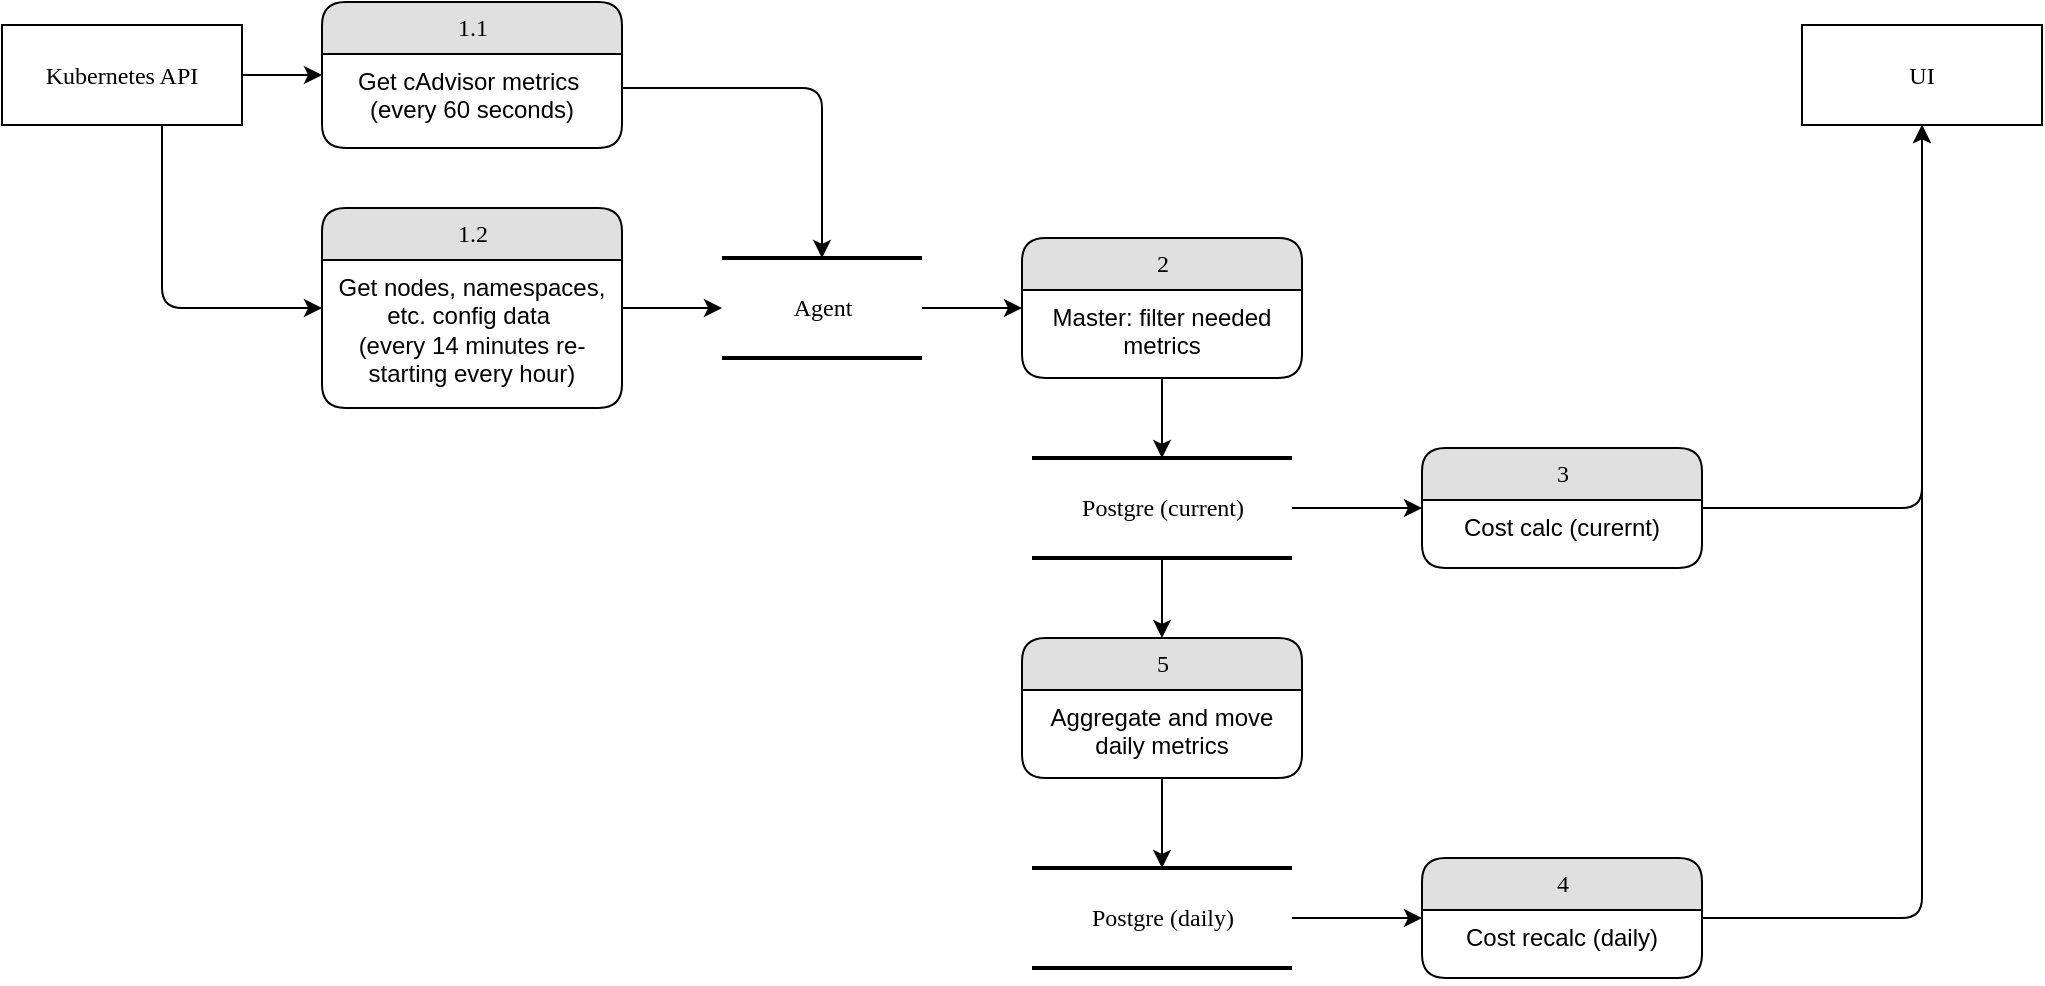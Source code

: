 <mxfile version="24.8.4">
  <diagram name="Page-1" id="52a04d89-c75d-2922-d76d-85b35f80e030">
    <mxGraphModel dx="1094" dy="418" grid="1" gridSize="10" guides="1" tooltips="1" connect="1" arrows="1" fold="1" page="1" pageScale="1" pageWidth="1100" pageHeight="850" background="none" math="0" shadow="0">
      <root>
        <mxCell id="0" />
        <mxCell id="1" parent="0" />
        <mxCell id="WATh1vmBdLiEkiLsjaOU-11" style="edgeStyle=orthogonalEdgeStyle;shape=connector;curved=0;rounded=1;orthogonalLoop=1;jettySize=auto;html=1;strokeColor=default;align=center;verticalAlign=middle;fontFamily=Helvetica;fontSize=11;fontColor=default;labelBackgroundColor=default;endArrow=classic;" edge="1" parent="1" source="21ea969265ad0168-30" target="WATh1vmBdLiEkiLsjaOU-6">
          <mxGeometry relative="1" as="geometry" />
        </mxCell>
        <mxCell id="21ea969265ad0168-30" value="Agent" style="html=1;rounded=0;shadow=0;comic=0;labelBackgroundColor=none;strokeWidth=2;fontFamily=Verdana;fontSize=12;align=center;shape=mxgraph.ios7ui.horLines;" parent="1" vertex="1">
          <mxGeometry x="400" y="165" width="100" height="50" as="geometry" />
        </mxCell>
        <mxCell id="WATh1vmBdLiEkiLsjaOU-3" style="edgeStyle=orthogonalEdgeStyle;rounded=0;orthogonalLoop=1;jettySize=auto;html=1;" edge="1" parent="1" source="17472293e6e8944d-30" target="1fdf3b25b50cf41e-1">
          <mxGeometry relative="1" as="geometry" />
        </mxCell>
        <mxCell id="WATh1vmBdLiEkiLsjaOU-18" style="edgeStyle=orthogonalEdgeStyle;shape=connector;curved=0;rounded=1;orthogonalLoop=1;jettySize=auto;html=1;strokeColor=default;align=center;verticalAlign=middle;fontFamily=Helvetica;fontSize=11;fontColor=default;labelBackgroundColor=default;endArrow=classic;" edge="1" parent="1" source="17472293e6e8944d-30" target="OrW9qpx-sJE816tUreJa-4">
          <mxGeometry relative="1" as="geometry">
            <Array as="points">
              <mxPoint x="120" y="190" />
            </Array>
          </mxGeometry>
        </mxCell>
        <mxCell id="17472293e6e8944d-30" value="Kubernetes API" style="whiteSpace=wrap;html=1;rounded=0;shadow=0;comic=0;labelBackgroundColor=none;strokeWidth=1;fontFamily=Verdana;fontSize=12;align=center;" parent="1" vertex="1">
          <mxGeometry x="40" y="48.5" width="120" height="50" as="geometry" />
        </mxCell>
        <mxCell id="1fdf3b25b50cf41e-1" value="1.1" style="swimlane;html=1;fontStyle=0;childLayout=stackLayout;horizontal=1;startSize=26;fillColor=#e0e0e0;horizontalStack=0;resizeParent=1;resizeLast=0;collapsible=1;marginBottom=0;swimlaneFillColor=#ffffff;align=center;rounded=1;shadow=0;comic=0;labelBackgroundColor=none;strokeWidth=1;fontFamily=Verdana;fontSize=12" parent="1" vertex="1">
          <mxGeometry x="200" y="37" width="150" height="73" as="geometry">
            <mxRectangle x="240" y="37" width="60" height="30" as="alternateBounds" />
          </mxGeometry>
        </mxCell>
        <mxCell id="1fdf3b25b50cf41e-2" value="Get cAdvisor metrics&amp;nbsp;&lt;div&gt;(every 60 seconds)&lt;/div&gt;" style="text;html=1;strokeColor=none;fillColor=none;spacingLeft=4;spacingRight=4;whiteSpace=wrap;overflow=hidden;rotatable=0;points=[[0,0.5],[1,0.5]];portConstraint=eastwest;align=center;" parent="1fdf3b25b50cf41e-1" vertex="1">
          <mxGeometry y="26" width="150" height="34" as="geometry" />
        </mxCell>
        <mxCell id="OrW9qpx-sJE816tUreJa-26" style="edgeStyle=orthogonalEdgeStyle;rounded=0;orthogonalLoop=1;jettySize=auto;html=1;" parent="1" source="OrW9qpx-sJE816tUreJa-4" target="21ea969265ad0168-30" edge="1">
          <mxGeometry relative="1" as="geometry" />
        </mxCell>
        <mxCell id="OrW9qpx-sJE816tUreJa-4" value="1.2" style="swimlane;html=1;fontStyle=0;childLayout=stackLayout;horizontal=1;startSize=26;fillColor=#e0e0e0;horizontalStack=0;resizeParent=1;resizeLast=0;collapsible=1;marginBottom=0;swimlaneFillColor=#ffffff;align=center;rounded=1;shadow=0;comic=0;labelBackgroundColor=none;strokeWidth=1;fontFamily=Verdana;fontSize=12" parent="1" vertex="1">
          <mxGeometry x="200" y="140" width="150" height="100" as="geometry" />
        </mxCell>
        <mxCell id="OrW9qpx-sJE816tUreJa-5" value="Get nodes, namespaces, etc. config data&amp;nbsp;&lt;div&gt;(every 14 minutes re-starting every hour)&lt;/div&gt;" style="text;html=1;strokeColor=none;fillColor=none;spacingLeft=4;spacingRight=4;whiteSpace=wrap;overflow=hidden;rotatable=0;points=[[0,0.5],[1,0.5]];portConstraint=eastwest;align=center;" parent="OrW9qpx-sJE816tUreJa-4" vertex="1">
          <mxGeometry y="26" width="150" height="74" as="geometry" />
        </mxCell>
        <mxCell id="OrW9qpx-sJE816tUreJa-9" style="edgeStyle=orthogonalEdgeStyle;rounded=1;orthogonalLoop=1;jettySize=auto;html=1;curved=0;exitX=1;exitY=0.5;exitDx=0;exitDy=0;" parent="1" source="1fdf3b25b50cf41e-2" target="21ea969265ad0168-30" edge="1">
          <mxGeometry relative="1" as="geometry">
            <mxPoint x="390" y="203" as="sourcePoint" />
            <mxPoint x="500" y="140" as="targetPoint" />
            <Array as="points">
              <mxPoint x="450" y="80" />
            </Array>
          </mxGeometry>
        </mxCell>
        <mxCell id="WATh1vmBdLiEkiLsjaOU-14" style="edgeStyle=orthogonalEdgeStyle;shape=connector;curved=0;rounded=1;orthogonalLoop=1;jettySize=auto;html=1;strokeColor=default;align=center;verticalAlign=middle;fontFamily=Helvetica;fontSize=11;fontColor=default;labelBackgroundColor=default;endArrow=classic;" edge="1" parent="1" source="OrW9qpx-sJE816tUreJa-10" target="OrW9qpx-sJE816tUreJa-12">
          <mxGeometry relative="1" as="geometry" />
        </mxCell>
        <mxCell id="WATh1vmBdLiEkiLsjaOU-16" style="edgeStyle=orthogonalEdgeStyle;shape=connector;curved=0;rounded=1;orthogonalLoop=1;jettySize=auto;html=1;strokeColor=default;align=center;verticalAlign=middle;fontFamily=Helvetica;fontSize=11;fontColor=default;labelBackgroundColor=default;endArrow=classic;" edge="1" parent="1" source="OrW9qpx-sJE816tUreJa-10" target="WATh1vmBdLiEkiLsjaOU-12">
          <mxGeometry relative="1" as="geometry" />
        </mxCell>
        <mxCell id="OrW9qpx-sJE816tUreJa-10" value="Postgre (current)" style="html=1;rounded=0;shadow=0;comic=0;labelBackgroundColor=none;strokeWidth=2;fontFamily=Verdana;fontSize=12;align=center;shape=mxgraph.ios7ui.horLines;" parent="1" vertex="1">
          <mxGeometry x="555" y="265" width="130" height="50" as="geometry" />
        </mxCell>
        <mxCell id="OrW9qpx-sJE816tUreJa-11" value="Postgre (daily)" style="html=1;rounded=0;shadow=0;comic=0;labelBackgroundColor=none;strokeWidth=2;fontFamily=Verdana;fontSize=12;align=center;shape=mxgraph.ios7ui.horLines;" parent="1" vertex="1">
          <mxGeometry x="555" y="470" width="130" height="50" as="geometry" />
        </mxCell>
        <mxCell id="WATh1vmBdLiEkiLsjaOU-4" style="edgeStyle=orthogonalEdgeStyle;shape=connector;curved=0;rounded=1;orthogonalLoop=1;jettySize=auto;html=1;strokeColor=default;align=center;verticalAlign=middle;fontFamily=Helvetica;fontSize=11;fontColor=default;labelBackgroundColor=default;endArrow=classic;" edge="1" parent="1" source="OrW9qpx-sJE816tUreJa-12" target="OrW9qpx-sJE816tUreJa-16">
          <mxGeometry relative="1" as="geometry" />
        </mxCell>
        <mxCell id="OrW9qpx-sJE816tUreJa-12" value="3" style="swimlane;html=1;fontStyle=0;childLayout=stackLayout;horizontal=1;startSize=26;fillColor=#e0e0e0;horizontalStack=0;resizeParent=1;resizeLast=0;collapsible=1;marginBottom=0;swimlaneFillColor=#ffffff;align=center;rounded=1;shadow=0;comic=0;labelBackgroundColor=none;strokeWidth=1;fontFamily=Verdana;fontSize=12" parent="1" vertex="1">
          <mxGeometry x="750" y="260" width="140" height="60" as="geometry" />
        </mxCell>
        <mxCell id="OrW9qpx-sJE816tUreJa-13" value="Cost calc (curernt)" style="text;html=1;strokeColor=none;fillColor=none;spacingLeft=4;spacingRight=4;whiteSpace=wrap;overflow=hidden;rotatable=0;points=[[0,0.5],[1,0.5]];portConstraint=eastwest;align=center;" parent="OrW9qpx-sJE816tUreJa-12" vertex="1">
          <mxGeometry y="26" width="140" height="34" as="geometry" />
        </mxCell>
        <mxCell id="WATh1vmBdLiEkiLsjaOU-5" style="edgeStyle=orthogonalEdgeStyle;shape=connector;curved=0;rounded=1;orthogonalLoop=1;jettySize=auto;html=1;strokeColor=default;align=center;verticalAlign=middle;fontFamily=Helvetica;fontSize=11;fontColor=default;labelBackgroundColor=default;endArrow=classic;" edge="1" parent="1" source="OrW9qpx-sJE816tUreJa-14" target="OrW9qpx-sJE816tUreJa-16">
          <mxGeometry relative="1" as="geometry" />
        </mxCell>
        <mxCell id="OrW9qpx-sJE816tUreJa-14" value="4" style="swimlane;html=1;fontStyle=0;childLayout=stackLayout;horizontal=1;startSize=26;fillColor=#e0e0e0;horizontalStack=0;resizeParent=1;resizeLast=0;collapsible=1;marginBottom=0;swimlaneFillColor=#ffffff;align=center;rounded=1;shadow=0;comic=0;labelBackgroundColor=none;strokeWidth=1;fontFamily=Verdana;fontSize=12" parent="1" vertex="1">
          <mxGeometry x="750" y="465" width="140" height="60" as="geometry" />
        </mxCell>
        <mxCell id="OrW9qpx-sJE816tUreJa-15" value="Cost recalc (daily)" style="text;html=1;strokeColor=none;fillColor=none;spacingLeft=4;spacingRight=4;whiteSpace=wrap;overflow=hidden;rotatable=0;points=[[0,0.5],[1,0.5]];portConstraint=eastwest;align=center;" parent="OrW9qpx-sJE816tUreJa-14" vertex="1">
          <mxGeometry y="26" width="140" height="34" as="geometry" />
        </mxCell>
        <mxCell id="OrW9qpx-sJE816tUreJa-16" value="UI" style="whiteSpace=wrap;html=1;rounded=0;shadow=0;comic=0;labelBackgroundColor=none;strokeWidth=1;fontFamily=Verdana;fontSize=12;align=center;" parent="1" vertex="1">
          <mxGeometry x="940" y="48.5" width="120" height="50" as="geometry" />
        </mxCell>
        <mxCell id="OrW9qpx-sJE816tUreJa-22" style="edgeStyle=orthogonalEdgeStyle;rounded=0;orthogonalLoop=1;jettySize=auto;html=1;entryX=0;entryY=0.118;entryDx=0;entryDy=0;entryPerimeter=0;" parent="1" source="OrW9qpx-sJE816tUreJa-11" target="OrW9qpx-sJE816tUreJa-15" edge="1">
          <mxGeometry relative="1" as="geometry" />
        </mxCell>
        <mxCell id="WATh1vmBdLiEkiLsjaOU-8" style="edgeStyle=orthogonalEdgeStyle;shape=connector;curved=0;rounded=1;orthogonalLoop=1;jettySize=auto;html=1;strokeColor=default;align=center;verticalAlign=middle;fontFamily=Helvetica;fontSize=11;fontColor=default;labelBackgroundColor=default;endArrow=classic;" edge="1" parent="1" source="WATh1vmBdLiEkiLsjaOU-6" target="OrW9qpx-sJE816tUreJa-10">
          <mxGeometry relative="1" as="geometry" />
        </mxCell>
        <mxCell id="WATh1vmBdLiEkiLsjaOU-6" value="2" style="swimlane;html=1;fontStyle=0;childLayout=stackLayout;horizontal=1;startSize=26;fillColor=#e0e0e0;horizontalStack=0;resizeParent=1;resizeLast=0;collapsible=1;marginBottom=0;swimlaneFillColor=#ffffff;align=center;rounded=1;shadow=0;comic=0;labelBackgroundColor=none;strokeWidth=1;fontFamily=Verdana;fontSize=12" vertex="1" parent="1">
          <mxGeometry x="550" y="155" width="140" height="70" as="geometry" />
        </mxCell>
        <mxCell id="WATh1vmBdLiEkiLsjaOU-7" value="Master: filter needed metrics" style="text;html=1;strokeColor=none;fillColor=none;spacingLeft=4;spacingRight=4;whiteSpace=wrap;overflow=hidden;rotatable=0;points=[[0,0.5],[1,0.5]];portConstraint=eastwest;align=center;" vertex="1" parent="WATh1vmBdLiEkiLsjaOU-6">
          <mxGeometry y="26" width="140" height="44" as="geometry" />
        </mxCell>
        <mxCell id="WATh1vmBdLiEkiLsjaOU-15" style="edgeStyle=orthogonalEdgeStyle;shape=connector;curved=0;rounded=1;orthogonalLoop=1;jettySize=auto;html=1;strokeColor=default;align=center;verticalAlign=middle;fontFamily=Helvetica;fontSize=11;fontColor=default;labelBackgroundColor=default;endArrow=classic;" edge="1" parent="1" source="WATh1vmBdLiEkiLsjaOU-12" target="OrW9qpx-sJE816tUreJa-11">
          <mxGeometry relative="1" as="geometry" />
        </mxCell>
        <mxCell id="WATh1vmBdLiEkiLsjaOU-12" value="5" style="swimlane;html=1;fontStyle=0;childLayout=stackLayout;horizontal=1;startSize=26;fillColor=#e0e0e0;horizontalStack=0;resizeParent=1;resizeLast=0;collapsible=1;marginBottom=0;swimlaneFillColor=#ffffff;align=center;rounded=1;shadow=0;comic=0;labelBackgroundColor=none;strokeWidth=1;fontFamily=Verdana;fontSize=12" vertex="1" parent="1">
          <mxGeometry x="550" y="355" width="140" height="70" as="geometry" />
        </mxCell>
        <mxCell id="WATh1vmBdLiEkiLsjaOU-13" value="Aggregate and move daily metrics" style="text;html=1;strokeColor=none;fillColor=none;spacingLeft=4;spacingRight=4;whiteSpace=wrap;overflow=hidden;rotatable=0;points=[[0,0.5],[1,0.5]];portConstraint=eastwest;align=center;" vertex="1" parent="WATh1vmBdLiEkiLsjaOU-12">
          <mxGeometry y="26" width="140" height="34" as="geometry" />
        </mxCell>
      </root>
    </mxGraphModel>
  </diagram>
</mxfile>
